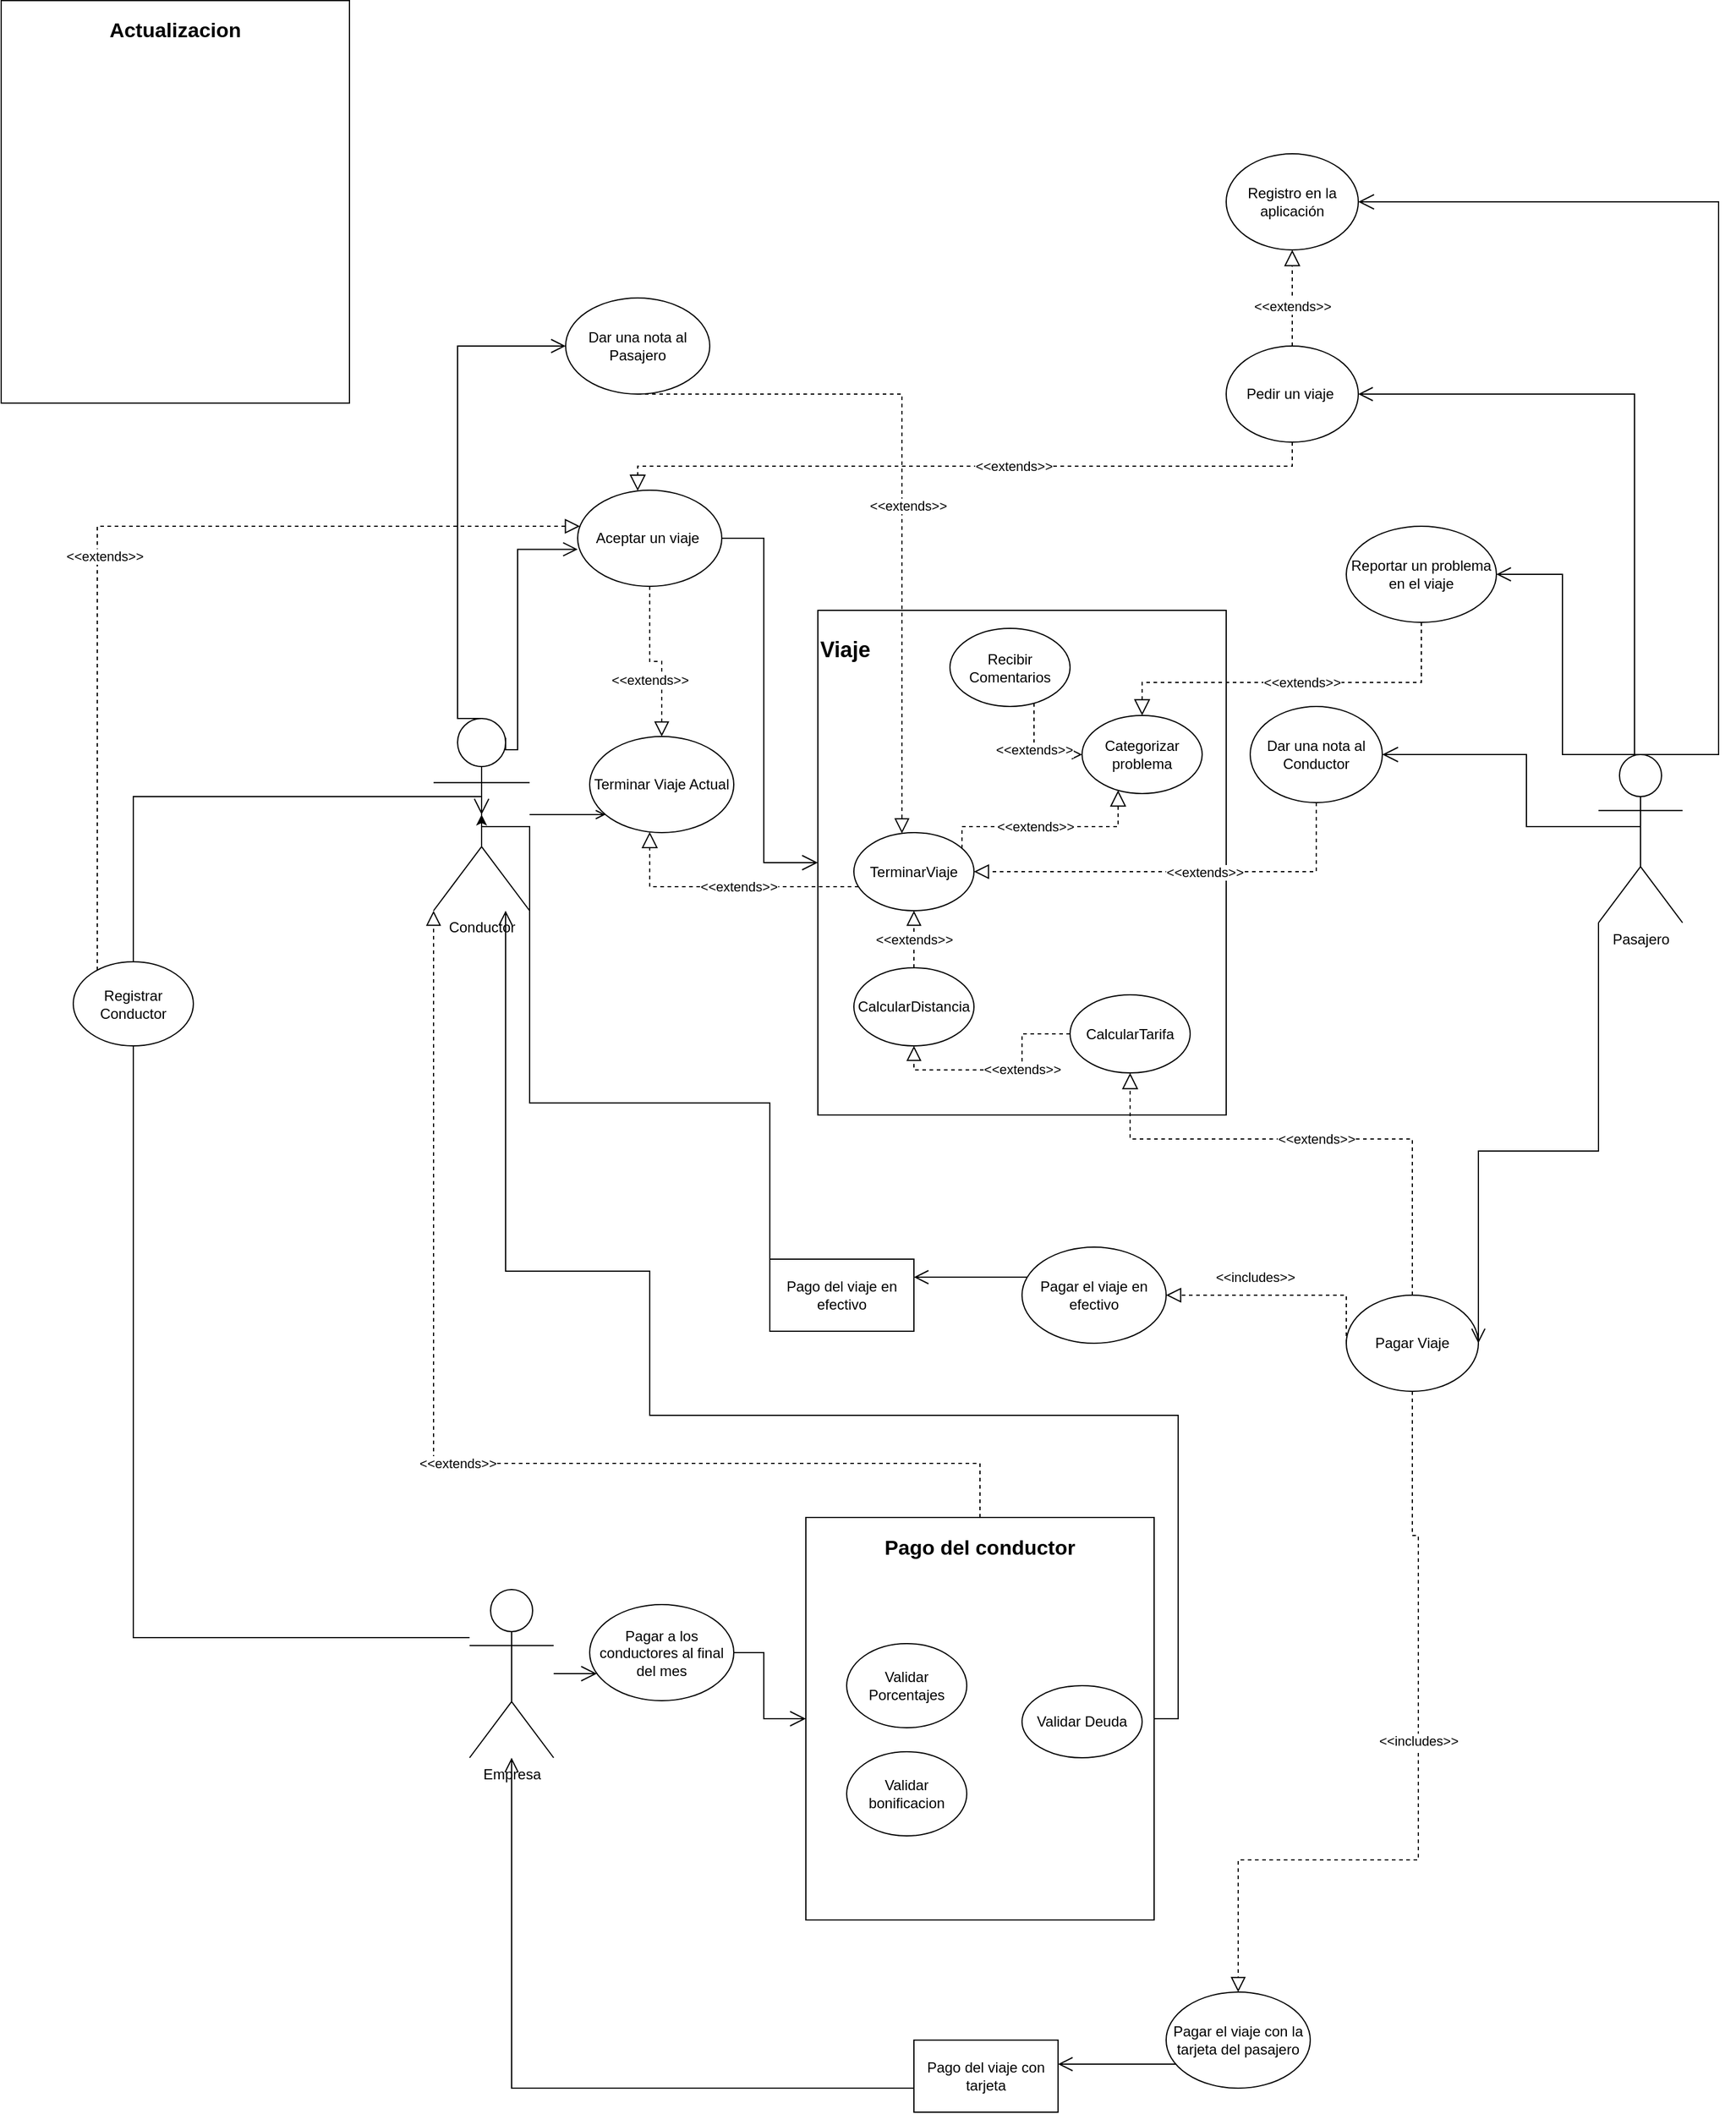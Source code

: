 <mxfile version="16.6.2" type="github">
  <diagram id="zZjekgeKaKMXZWGep_Za" name="Page-1">
    <mxGraphModel dx="3161" dy="2150" grid="1" gridSize="10" guides="1" tooltips="1" connect="1" arrows="1" fold="1" page="1" pageScale="1" pageWidth="827" pageHeight="1169" math="0" shadow="0">
      <root>
        <mxCell id="0" />
        <mxCell id="1" parent="0" />
        <mxCell id="N_R_tzAdEN0QScIxKXOi-19" style="edgeStyle=orthogonalEdgeStyle;rounded=0;orthogonalLoop=1;jettySize=auto;html=1;entryX=0;entryY=0.615;entryDx=0;entryDy=0;entryPerimeter=0;exitX=0.75;exitY=0.1;exitDx=0;exitDy=0;exitPerimeter=0;endArrow=open;endFill=0;endSize=10;" parent="1" source="N_R_tzAdEN0QScIxKXOi-2" target="N_R_tzAdEN0QScIxKXOi-18" edge="1">
          <mxGeometry relative="1" as="geometry">
            <Array as="points">
              <mxPoint x="140" y="56" />
              <mxPoint x="140" y="-111" />
            </Array>
          </mxGeometry>
        </mxCell>
        <mxCell id="N_R_tzAdEN0QScIxKXOi-40" style="edgeStyle=orthogonalEdgeStyle;rounded=0;orthogonalLoop=1;jettySize=auto;html=1;exitX=0.5;exitY=0;exitDx=0;exitDy=0;exitPerimeter=0;endArrow=open;endFill=0;endSize=10;" parent="1" source="N_R_tzAdEN0QScIxKXOi-2" target="N_R_tzAdEN0QScIxKXOi-38" edge="1">
          <mxGeometry relative="1" as="geometry">
            <Array as="points">
              <mxPoint x="90" y="-280" />
            </Array>
          </mxGeometry>
        </mxCell>
        <mxCell id="N_R_tzAdEN0QScIxKXOi-2" value="Conductor" style="shape=umlActor;verticalLabelPosition=bottom;verticalAlign=top;html=1;outlineConnect=0;" parent="1" vertex="1">
          <mxGeometry x="70" y="30" width="80" height="160" as="geometry" />
        </mxCell>
        <mxCell id="N_R_tzAdEN0QScIxKXOi-16" style="edgeStyle=orthogonalEdgeStyle;rounded=0;orthogonalLoop=1;jettySize=auto;html=1;entryX=1;entryY=0.5;entryDx=0;entryDy=0;exitX=0.25;exitY=0.1;exitDx=0;exitDy=0;exitPerimeter=0;endArrow=open;endFill=0;endSize=10;" parent="1" source="N_R_tzAdEN0QScIxKXOi-3" target="N_R_tzAdEN0QScIxKXOi-14" edge="1">
          <mxGeometry relative="1" as="geometry">
            <Array as="points">
              <mxPoint x="1070" y="74" />
              <mxPoint x="1070" y="-240" />
            </Array>
          </mxGeometry>
        </mxCell>
        <mxCell id="N_R_tzAdEN0QScIxKXOi-42" style="edgeStyle=orthogonalEdgeStyle;rounded=0;orthogonalLoop=1;jettySize=auto;html=1;exitX=0.5;exitY=0;exitDx=0;exitDy=0;exitPerimeter=0;entryX=1;entryY=0.5;entryDx=0;entryDy=0;targetPerimeterSpacing=0;endSize=10;endArrow=open;endFill=0;" parent="1" source="N_R_tzAdEN0QScIxKXOi-3" target="N_R_tzAdEN0QScIxKXOi-39" edge="1">
          <mxGeometry relative="1" as="geometry">
            <Array as="points">
              <mxPoint x="1010" y="60" />
              <mxPoint x="1010" y="-90" />
            </Array>
          </mxGeometry>
        </mxCell>
        <mxCell id="N_R_tzAdEN0QScIxKXOi-3" value="Pasajero" style="shape=umlActor;verticalLabelPosition=bottom;verticalAlign=top;html=1;outlineConnect=0;" parent="1" vertex="1">
          <mxGeometry x="1040" y="60" width="70" height="140" as="geometry" />
        </mxCell>
        <mxCell id="N_R_tzAdEN0QScIxKXOi-33" style="edgeStyle=orthogonalEdgeStyle;rounded=0;orthogonalLoop=1;jettySize=auto;html=1;endArrow=open;endFill=0;endSize=11;" parent="1" source="N_R_tzAdEN0QScIxKXOi-4" target="N_R_tzAdEN0QScIxKXOi-32" edge="1">
          <mxGeometry relative="1" as="geometry">
            <Array as="points">
              <mxPoint x="210" y="840" />
              <mxPoint x="210" y="840" />
            </Array>
          </mxGeometry>
        </mxCell>
        <mxCell id="N_R_tzAdEN0QScIxKXOi-4" value="Empresa" style="shape=umlActor;verticalLabelPosition=bottom;verticalAlign=top;html=1;outlineConnect=0;" parent="1" vertex="1">
          <mxGeometry x="100" y="755" width="70" height="140" as="geometry" />
        </mxCell>
        <mxCell id="bZAxoYcyqO5xmqDFGb2h-8" style="edgeStyle=orthogonalEdgeStyle;rounded=0;orthogonalLoop=1;jettySize=auto;html=1;dashed=1;endArrow=block;endFill=0;endSize=11;" edge="1" parent="1" source="N_R_tzAdEN0QScIxKXOi-14" target="N_R_tzAdEN0QScIxKXOi-18">
          <mxGeometry relative="1" as="geometry">
            <Array as="points">
              <mxPoint x="785" y="-180" />
              <mxPoint x="240" y="-180" />
            </Array>
          </mxGeometry>
        </mxCell>
        <mxCell id="bZAxoYcyqO5xmqDFGb2h-9" value="&amp;lt;&amp;lt;extends&amp;gt;&amp;gt;" style="edgeLabel;html=1;align=center;verticalAlign=middle;resizable=0;points=[];" vertex="1" connectable="0" parent="bZAxoYcyqO5xmqDFGb2h-8">
          <mxGeometry x="-0.111" y="2" relative="1" as="geometry">
            <mxPoint x="8" y="-2" as="offset" />
          </mxGeometry>
        </mxCell>
        <mxCell id="N_R_tzAdEN0QScIxKXOi-14" value="Pedir un viaje&amp;nbsp;" style="ellipse;whiteSpace=wrap;html=1;fillColor=#FFFFFF;" parent="1" vertex="1">
          <mxGeometry x="730" y="-280" width="110" height="80" as="geometry" />
        </mxCell>
        <mxCell id="N_R_tzAdEN0QScIxKXOi-15" value="&lt;div style=&quot;text-align: justify ; font-size: 18px&quot;&gt;&lt;b&gt;&lt;font style=&quot;font-size: 18px&quot;&gt;Viaje&lt;/font&gt;&lt;/b&gt;&lt;/div&gt;&lt;div style=&quot;text-align: justify ; font-size: 18px&quot;&gt;&lt;br&gt;&lt;/div&gt;&lt;div style=&quot;text-align: center&quot;&gt;&lt;br&gt;&lt;/div&gt;&lt;div style=&quot;text-align: center&quot;&gt;&lt;br&gt;&lt;/div&gt;&lt;div style=&quot;text-align: center&quot;&gt;&lt;br&gt;&lt;/div&gt;&lt;div style=&quot;text-align: center&quot;&gt;&lt;br&gt;&lt;/div&gt;&lt;div style=&quot;text-align: center&quot;&gt;&lt;br&gt;&lt;/div&gt;&lt;div style=&quot;text-align: center&quot;&gt;&lt;br&gt;&lt;/div&gt;&lt;div style=&quot;text-align: center&quot;&gt;&lt;br&gt;&lt;/div&gt;&lt;div style=&quot;text-align: center&quot;&gt;&lt;br&gt;&lt;/div&gt;&lt;div style=&quot;text-align: center&quot;&gt;&lt;br&gt;&lt;/div&gt;&lt;div style=&quot;text-align: center&quot;&gt;&lt;br&gt;&lt;/div&gt;&lt;div style=&quot;text-align: center&quot;&gt;&lt;br&gt;&lt;/div&gt;&lt;div style=&quot;text-align: center&quot;&gt;&lt;br&gt;&lt;/div&gt;&lt;div style=&quot;text-align: center&quot;&gt;&lt;br&gt;&lt;/div&gt;&lt;div style=&quot;text-align: center&quot;&gt;&lt;br&gt;&lt;/div&gt;&lt;div style=&quot;text-align: center&quot;&gt;&lt;br&gt;&lt;/div&gt;&lt;div style=&quot;text-align: center&quot;&gt;&lt;br&gt;&lt;/div&gt;&lt;div style=&quot;text-align: center&quot;&gt;&lt;br&gt;&lt;/div&gt;&lt;div style=&quot;text-align: center&quot;&gt;&lt;br&gt;&lt;/div&gt;&lt;div style=&quot;text-align: center&quot;&gt;&lt;br&gt;&lt;/div&gt;&lt;div style=&quot;text-align: center&quot;&gt;&lt;br&gt;&lt;/div&gt;&lt;div style=&quot;text-align: center&quot;&gt;&lt;br&gt;&lt;/div&gt;&lt;div style=&quot;text-align: center&quot;&gt;&lt;br&gt;&lt;/div&gt;&lt;div style=&quot;text-align: center&quot;&gt;&lt;br&gt;&lt;/div&gt;&lt;div style=&quot;text-align: center&quot;&gt;&lt;/div&gt;" style="rounded=0;whiteSpace=wrap;html=1;fillColor=#FFFFFF;align=left;" parent="1" vertex="1">
          <mxGeometry x="390" y="-60" width="340" height="420" as="geometry" />
        </mxCell>
        <mxCell id="N_R_tzAdEN0QScIxKXOi-20" style="edgeStyle=orthogonalEdgeStyle;rounded=0;orthogonalLoop=1;jettySize=auto;html=1;entryX=0;entryY=0.5;entryDx=0;entryDy=0;endSize=11;endArrow=open;endFill=0;" parent="1" source="N_R_tzAdEN0QScIxKXOi-18" target="N_R_tzAdEN0QScIxKXOi-15" edge="1">
          <mxGeometry relative="1" as="geometry" />
        </mxCell>
        <mxCell id="bZAxoYcyqO5xmqDFGb2h-17" style="edgeStyle=orthogonalEdgeStyle;rounded=0;orthogonalLoop=1;jettySize=auto;html=1;dashed=1;endArrow=block;endFill=0;endSize=10;" edge="1" parent="1" source="N_R_tzAdEN0QScIxKXOi-18" target="bZAxoYcyqO5xmqDFGb2h-13">
          <mxGeometry relative="1" as="geometry">
            <mxPoint x="240" y="-140" as="sourcePoint" />
            <Array as="points" />
          </mxGeometry>
        </mxCell>
        <mxCell id="bZAxoYcyqO5xmqDFGb2h-19" value="&amp;lt;&amp;lt;extends&amp;gt;&amp;gt;" style="edgeLabel;html=1;align=center;verticalAlign=middle;resizable=0;points=[];" vertex="1" connectable="0" parent="bZAxoYcyqO5xmqDFGb2h-17">
          <mxGeometry x="-0.539" y="3" relative="1" as="geometry">
            <mxPoint x="-3" y="47" as="offset" />
          </mxGeometry>
        </mxCell>
        <mxCell id="N_R_tzAdEN0QScIxKXOi-18" value="Aceptar un viaje&amp;nbsp;" style="ellipse;whiteSpace=wrap;html=1;fillColor=#FFFFFF;" parent="1" vertex="1">
          <mxGeometry x="190" y="-160" width="120" height="80" as="geometry" />
        </mxCell>
        <mxCell id="N_R_tzAdEN0QScIxKXOi-24" style="edgeStyle=orthogonalEdgeStyle;rounded=0;orthogonalLoop=1;jettySize=auto;html=1;entryX=1;entryY=0.25;entryDx=0;entryDy=0;endSize=10;endArrow=open;endFill=0;" parent="1" source="N_R_tzAdEN0QScIxKXOi-21" target="N_R_tzAdEN0QScIxKXOi-22" edge="1">
          <mxGeometry relative="1" as="geometry">
            <Array as="points">
              <mxPoint x="570" y="495" />
              <mxPoint x="570" y="495" />
            </Array>
          </mxGeometry>
        </mxCell>
        <mxCell id="N_R_tzAdEN0QScIxKXOi-21" value="Pagar el viaje en efectivo" style="ellipse;whiteSpace=wrap;html=1;fillColor=#FFFFFF;" parent="1" vertex="1">
          <mxGeometry x="560" y="470" width="120" height="80" as="geometry" />
        </mxCell>
        <mxCell id="N_R_tzAdEN0QScIxKXOi-25" style="edgeStyle=orthogonalEdgeStyle;rounded=0;orthogonalLoop=1;jettySize=auto;html=1;exitX=0;exitY=0.5;exitDx=0;exitDy=0;entryX=0.5;entryY=0.5;entryDx=0;entryDy=0;entryPerimeter=0;" parent="1" source="N_R_tzAdEN0QScIxKXOi-22" target="N_R_tzAdEN0QScIxKXOi-2" edge="1">
          <mxGeometry relative="1" as="geometry">
            <Array as="points">
              <mxPoint x="150" y="350" />
              <mxPoint x="150" y="120" />
            </Array>
          </mxGeometry>
        </mxCell>
        <mxCell id="N_R_tzAdEN0QScIxKXOi-22" value="Pago del viaje en efectivo" style="rounded=0;whiteSpace=wrap;html=1;fillColor=#FFFFFF;" parent="1" vertex="1">
          <mxGeometry x="350" y="480" width="120" height="60" as="geometry" />
        </mxCell>
        <mxCell id="N_R_tzAdEN0QScIxKXOi-26" style="edgeStyle=orthogonalEdgeStyle;rounded=0;orthogonalLoop=1;jettySize=auto;html=1;endArrow=open;endFill=0;endSize=10;" parent="1" source="N_R_tzAdEN0QScIxKXOi-27" target="N_R_tzAdEN0QScIxKXOi-28" edge="1">
          <mxGeometry relative="1" as="geometry">
            <Array as="points">
              <mxPoint x="650" y="1150" />
              <mxPoint x="650" y="1150" />
            </Array>
          </mxGeometry>
        </mxCell>
        <mxCell id="N_R_tzAdEN0QScIxKXOi-27" value="Pagar el viaje con la tarjeta del pasajero" style="ellipse;whiteSpace=wrap;html=1;fillColor=#FFFFFF;" parent="1" vertex="1">
          <mxGeometry x="680" y="1090" width="120" height="80" as="geometry" />
        </mxCell>
        <mxCell id="N_R_tzAdEN0QScIxKXOi-29" style="edgeStyle=orthogonalEdgeStyle;rounded=0;orthogonalLoop=1;jettySize=auto;html=1;endArrow=open;endFill=0;endSize=10;" parent="1" source="N_R_tzAdEN0QScIxKXOi-28" target="N_R_tzAdEN0QScIxKXOi-4" edge="1">
          <mxGeometry relative="1" as="geometry">
            <Array as="points">
              <mxPoint x="135" y="1170" />
            </Array>
            <mxPoint x="250" y="1010" as="targetPoint" />
          </mxGeometry>
        </mxCell>
        <mxCell id="N_R_tzAdEN0QScIxKXOi-28" value="Pago del viaje con tarjeta" style="rounded=0;whiteSpace=wrap;html=1;fillColor=#FFFFFF;" parent="1" vertex="1">
          <mxGeometry x="470" y="1130" width="120" height="60" as="geometry" />
        </mxCell>
        <mxCell id="N_R_tzAdEN0QScIxKXOi-35" style="edgeStyle=orthogonalEdgeStyle;rounded=0;orthogonalLoop=1;jettySize=auto;html=1;entryX=0;entryY=0.5;entryDx=0;entryDy=0;endArrow=open;endFill=0;endSize=11;" parent="1" source="N_R_tzAdEN0QScIxKXOi-32" target="N_R_tzAdEN0QScIxKXOi-34" edge="1">
          <mxGeometry relative="1" as="geometry" />
        </mxCell>
        <mxCell id="N_R_tzAdEN0QScIxKXOi-32" value="Pagar a los conductores al final del mes" style="ellipse;whiteSpace=wrap;html=1;fillColor=#FFFFFF;" parent="1" vertex="1">
          <mxGeometry x="200" y="767.5" width="120" height="80" as="geometry" />
        </mxCell>
        <mxCell id="N_R_tzAdEN0QScIxKXOi-36" style="edgeStyle=orthogonalEdgeStyle;rounded=0;orthogonalLoop=1;jettySize=auto;html=1;endSize=10;endArrow=open;endFill=0;" parent="1" source="N_R_tzAdEN0QScIxKXOi-34" target="N_R_tzAdEN0QScIxKXOi-2" edge="1">
          <mxGeometry relative="1" as="geometry">
            <Array as="points">
              <mxPoint x="690" y="610" />
              <mxPoint x="250" y="610" />
              <mxPoint x="250" y="490" />
              <mxPoint x="130" y="490" />
            </Array>
            <mxPoint x="170" y="495" as="targetPoint" />
          </mxGeometry>
        </mxCell>
        <mxCell id="N_R_tzAdEN0QScIxKXOi-34" value="&lt;b&gt;&lt;font style=&quot;font-size: 17px&quot;&gt;Pago del conductor&lt;br&gt;&lt;br&gt;&lt;br&gt;&lt;br&gt;&lt;br&gt;&lt;br&gt;&lt;br&gt;&lt;br&gt;&lt;br&gt;&lt;br&gt;&lt;br&gt;&lt;br&gt;&lt;br&gt;&lt;br&gt;&lt;br&gt;&lt;/font&gt;&lt;/b&gt;" style="rounded=0;whiteSpace=wrap;html=1;fillColor=#FFFFFF;" parent="1" vertex="1">
          <mxGeometry x="380" y="695" width="290" height="335" as="geometry" />
        </mxCell>
        <mxCell id="N_R_tzAdEN0QScIxKXOi-38" value="Dar una nota al Pasajero" style="ellipse;whiteSpace=wrap;html=1;fillColor=#FFFFFF;" parent="1" vertex="1">
          <mxGeometry x="180" y="-320" width="120" height="80" as="geometry" />
        </mxCell>
        <mxCell id="N_R_tzAdEN0QScIxKXOi-39" value="Reportar un problema en el viaje" style="ellipse;whiteSpace=wrap;html=1;fillColor=#FFFFFF;" parent="1" vertex="1">
          <mxGeometry x="830" y="-130" width="125" height="80" as="geometry" />
        </mxCell>
        <mxCell id="bZAxoYcyqO5xmqDFGb2h-1" style="edgeStyle=orthogonalEdgeStyle;rounded=0;orthogonalLoop=1;jettySize=auto;html=1;endArrow=none;endFill=0;" edge="1" parent="1" source="N_R_tzAdEN0QScIxKXOi-4" target="bZAxoYcyqO5xmqDFGb2h-2">
          <mxGeometry relative="1" as="geometry">
            <mxPoint x="100" y="514.293" as="targetPoint" />
            <Array as="points">
              <mxPoint x="-180" y="795" />
            </Array>
            <mxPoint x="80" y="675" as="sourcePoint" />
          </mxGeometry>
        </mxCell>
        <mxCell id="bZAxoYcyqO5xmqDFGb2h-63" style="edgeStyle=orthogonalEdgeStyle;rounded=0;orthogonalLoop=1;jettySize=auto;html=1;entryX=0.5;entryY=0.5;entryDx=0;entryDy=0;entryPerimeter=0;fontSize=18;endArrow=open;endFill=0;endSize=11;" edge="1" parent="1" source="bZAxoYcyqO5xmqDFGb2h-2" target="N_R_tzAdEN0QScIxKXOi-2">
          <mxGeometry relative="1" as="geometry">
            <Array as="points">
              <mxPoint x="-180" y="95" />
            </Array>
          </mxGeometry>
        </mxCell>
        <mxCell id="bZAxoYcyqO5xmqDFGb2h-2" value="Registrar&lt;br&gt;Conductor" style="ellipse;whiteSpace=wrap;html=1;" vertex="1" parent="1">
          <mxGeometry x="-230" y="232.5" width="100" height="70" as="geometry" />
        </mxCell>
        <mxCell id="bZAxoYcyqO5xmqDFGb2h-20" value="&amp;lt;&amp;lt;extends&amp;gt;&amp;gt;" style="edgeStyle=orthogonalEdgeStyle;rounded=0;orthogonalLoop=1;jettySize=auto;html=1;entryX=1;entryY=0.5;entryDx=0;entryDy=0;dashed=1;endArrow=block;endFill=0;endSize=10;" edge="1" parent="1" source="bZAxoYcyqO5xmqDFGb2h-3" target="bZAxoYcyqO5xmqDFGb2h-27">
          <mxGeometry x="-0.117" relative="1" as="geometry">
            <Array as="points">
              <mxPoint x="805" y="158" />
            </Array>
            <mxPoint as="offset" />
          </mxGeometry>
        </mxCell>
        <mxCell id="bZAxoYcyqO5xmqDFGb2h-3" value="Dar una nota al Conductor" style="ellipse;whiteSpace=wrap;html=1;fillColor=#FFFFFF;" vertex="1" parent="1">
          <mxGeometry x="750" y="20" width="110" height="80" as="geometry" />
        </mxCell>
        <mxCell id="bZAxoYcyqO5xmqDFGb2h-4" style="edgeStyle=orthogonalEdgeStyle;rounded=0;orthogonalLoop=1;jettySize=auto;html=1;entryX=1;entryY=0.5;entryDx=0;entryDy=0;exitX=0.5;exitY=0.5;exitDx=0;exitDy=0;exitPerimeter=0;endArrow=open;endFill=0;endSize=11;" edge="1" parent="1" source="N_R_tzAdEN0QScIxKXOi-3" target="bZAxoYcyqO5xmqDFGb2h-3">
          <mxGeometry relative="1" as="geometry">
            <mxPoint x="699.94" y="199.997" as="sourcePoint" />
            <mxPoint x="654.94" y="43.33" as="targetPoint" />
            <Array as="points">
              <mxPoint x="980" y="120" />
              <mxPoint x="980" y="60" />
            </Array>
          </mxGeometry>
        </mxCell>
        <mxCell id="bZAxoYcyqO5xmqDFGb2h-10" style="edgeStyle=orthogonalEdgeStyle;rounded=0;orthogonalLoop=1;jettySize=auto;html=1;endArrow=open;endFill=0;" edge="1" parent="1" source="N_R_tzAdEN0QScIxKXOi-2" target="bZAxoYcyqO5xmqDFGb2h-13">
          <mxGeometry relative="1" as="geometry">
            <mxPoint x="79.999" y="8.24" as="sourcePoint" />
            <mxPoint x="162" y="-100" as="targetPoint" />
            <Array as="points">
              <mxPoint x="150" y="85" />
              <mxPoint x="150" y="85" />
            </Array>
          </mxGeometry>
        </mxCell>
        <mxCell id="bZAxoYcyqO5xmqDFGb2h-13" value="Terminar Viaje Actual" style="ellipse;whiteSpace=wrap;html=1;fillColor=#FFFFFF;" vertex="1" parent="1">
          <mxGeometry x="200" y="45" width="120" height="80" as="geometry" />
        </mxCell>
        <mxCell id="bZAxoYcyqO5xmqDFGb2h-14" style="edgeStyle=orthogonalEdgeStyle;rounded=0;orthogonalLoop=1;jettySize=auto;html=1;dashed=1;endArrow=block;endFill=0;endSize=10;" edge="1" parent="1" source="N_R_tzAdEN0QScIxKXOi-38" target="bZAxoYcyqO5xmqDFGb2h-27">
          <mxGeometry relative="1" as="geometry">
            <mxPoint x="160" y="-280" as="sourcePoint" />
            <mxPoint x="230" y="-130" as="targetPoint" />
            <Array as="points">
              <mxPoint x="460" y="-240" />
            </Array>
          </mxGeometry>
        </mxCell>
        <mxCell id="bZAxoYcyqO5xmqDFGb2h-15" value="&amp;lt;&amp;lt;extends&amp;gt;&amp;gt;" style="edgeLabel;html=1;align=center;verticalAlign=middle;resizable=0;points=[];" vertex="1" connectable="0" parent="bZAxoYcyqO5xmqDFGb2h-14">
          <mxGeometry x="-0.111" y="2" relative="1" as="geometry">
            <mxPoint x="3" y="52" as="offset" />
          </mxGeometry>
        </mxCell>
        <mxCell id="bZAxoYcyqO5xmqDFGb2h-18" style="edgeStyle=orthogonalEdgeStyle;rounded=0;orthogonalLoop=1;jettySize=auto;html=1;exitX=0.5;exitY=1;exitDx=0;exitDy=0;dashed=1;endArrow=block;endFill=0;" edge="1" parent="1" source="N_R_tzAdEN0QScIxKXOi-38" target="N_R_tzAdEN0QScIxKXOi-38">
          <mxGeometry relative="1" as="geometry" />
        </mxCell>
        <mxCell id="bZAxoYcyqO5xmqDFGb2h-21" value="Registro en la aplicación" style="ellipse;whiteSpace=wrap;html=1;fillColor=#FFFFFF;" vertex="1" parent="1">
          <mxGeometry x="730" y="-440" width="110" height="80" as="geometry" />
        </mxCell>
        <mxCell id="bZAxoYcyqO5xmqDFGb2h-22" style="edgeStyle=orthogonalEdgeStyle;rounded=0;orthogonalLoop=1;jettySize=auto;html=1;entryX=1;entryY=0.5;entryDx=0;entryDy=0;exitX=0.5;exitY=0;exitDx=0;exitDy=0;exitPerimeter=0;endArrow=open;endFill=0;endSize=11;" edge="1" parent="1" source="N_R_tzAdEN0QScIxKXOi-3" target="bZAxoYcyqO5xmqDFGb2h-21">
          <mxGeometry relative="1" as="geometry">
            <mxPoint x="1057" y="50" as="sourcePoint" />
            <mxPoint x="827" y="-274" as="targetPoint" />
            <Array as="points">
              <mxPoint x="1140" y="60" />
              <mxPoint x="1140" y="-400" />
            </Array>
          </mxGeometry>
        </mxCell>
        <mxCell id="bZAxoYcyqO5xmqDFGb2h-23" value="&amp;lt;&amp;lt;extends&amp;gt;&amp;gt;" style="edgeStyle=orthogonalEdgeStyle;rounded=0;orthogonalLoop=1;jettySize=auto;html=1;endArrow=block;endFill=0;dashed=1;exitX=0.5;exitY=0;exitDx=0;exitDy=0;entryX=0.5;entryY=1;entryDx=0;entryDy=0;endSize=11;" edge="1" parent="1" source="N_R_tzAdEN0QScIxKXOi-14" target="bZAxoYcyqO5xmqDFGb2h-21">
          <mxGeometry x="-0.179" relative="1" as="geometry">
            <mxPoint x="795" y="-120" as="sourcePoint" />
            <mxPoint x="850" y="-340" as="targetPoint" />
            <Array as="points" />
            <mxPoint as="offset" />
          </mxGeometry>
        </mxCell>
        <mxCell id="bZAxoYcyqO5xmqDFGb2h-27" value="TerminarViaje" style="ellipse;whiteSpace=wrap;html=1;fillColor=#FFFFFF;" vertex="1" parent="1">
          <mxGeometry x="420" y="125" width="100" height="65" as="geometry" />
        </mxCell>
        <mxCell id="bZAxoYcyqO5xmqDFGb2h-30" value="&amp;lt;&amp;lt;extends&amp;gt;&amp;gt;" style="edgeStyle=orthogonalEdgeStyle;rounded=0;orthogonalLoop=1;jettySize=auto;html=1;dashed=1;endArrow=block;endFill=0;exitX=0.5;exitY=1;exitDx=0;exitDy=0;endSize=11;" edge="1" parent="1" source="N_R_tzAdEN0QScIxKXOi-39" target="bZAxoYcyqO5xmqDFGb2h-58">
          <mxGeometry x="-0.033" relative="1" as="geometry">
            <mxPoint x="652.57" y="-82" as="sourcePoint" />
            <mxPoint x="359.996" y="-0.284" as="targetPoint" />
            <Array as="points">
              <mxPoint x="893" />
            </Array>
            <mxPoint as="offset" />
          </mxGeometry>
        </mxCell>
        <mxCell id="bZAxoYcyqO5xmqDFGb2h-32" style="edgeStyle=orthogonalEdgeStyle;rounded=0;orthogonalLoop=1;jettySize=auto;html=1;dashed=1;endArrow=block;endFill=0;endSize=11;" edge="1" parent="1" source="bZAxoYcyqO5xmqDFGb2h-27" target="bZAxoYcyqO5xmqDFGb2h-13">
          <mxGeometry relative="1" as="geometry">
            <mxPoint x="435.0" y="137.5" as="sourcePoint" />
            <mxPoint x="300" y="90" as="targetPoint" />
            <Array as="points">
              <mxPoint x="250" y="170" />
            </Array>
          </mxGeometry>
        </mxCell>
        <mxCell id="bZAxoYcyqO5xmqDFGb2h-33" value="&amp;lt;&amp;lt;extends&amp;gt;&amp;gt;" style="edgeLabel;html=1;align=center;verticalAlign=middle;resizable=0;points=[];" vertex="1" connectable="0" parent="bZAxoYcyqO5xmqDFGb2h-32">
          <mxGeometry x="-0.539" y="3" relative="1" as="geometry">
            <mxPoint x="-50" y="-3" as="offset" />
          </mxGeometry>
        </mxCell>
        <mxCell id="bZAxoYcyqO5xmqDFGb2h-53" value="&amp;lt;&amp;lt;extends&amp;gt;&amp;gt;" style="edgeStyle=orthogonalEdgeStyle;rounded=0;orthogonalLoop=1;jettySize=auto;html=1;entryX=0.5;entryY=1;entryDx=0;entryDy=0;dashed=1;endArrow=block;endFill=0;endSize=11;" edge="1" parent="1" source="bZAxoYcyqO5xmqDFGb2h-37" target="bZAxoYcyqO5xmqDFGb2h-44">
          <mxGeometry relative="1" as="geometry">
            <Array as="points">
              <mxPoint x="885" y="380" />
              <mxPoint x="650" y="380" />
            </Array>
          </mxGeometry>
        </mxCell>
        <mxCell id="bZAxoYcyqO5xmqDFGb2h-37" value="Pagar Viaje" style="ellipse;whiteSpace=wrap;html=1;fillColor=#FFFFFF;" vertex="1" parent="1">
          <mxGeometry x="830" y="510" width="110" height="80" as="geometry" />
        </mxCell>
        <mxCell id="bZAxoYcyqO5xmqDFGb2h-39" style="edgeStyle=orthogonalEdgeStyle;rounded=0;orthogonalLoop=1;jettySize=auto;html=1;entryX=1;entryY=0.5;entryDx=0;entryDy=0;exitX=0;exitY=1;exitDx=0;exitDy=0;exitPerimeter=0;endArrow=open;endFill=0;endSize=10;" edge="1" parent="1" source="N_R_tzAdEN0QScIxKXOi-3" target="bZAxoYcyqO5xmqDFGb2h-37">
          <mxGeometry relative="1" as="geometry">
            <mxPoint x="1055" y="350" as="sourcePoint" />
            <mxPoint x="840" y="280" as="targetPoint" />
            <Array as="points">
              <mxPoint x="1040" y="390" />
            </Array>
          </mxGeometry>
        </mxCell>
        <mxCell id="bZAxoYcyqO5xmqDFGb2h-40" value="&amp;lt;&amp;lt;includes&amp;gt;&amp;gt;" style="edgeStyle=orthogonalEdgeStyle;rounded=0;orthogonalLoop=1;jettySize=auto;html=1;entryX=1;entryY=0.5;entryDx=0;entryDy=0;dashed=1;endArrow=block;endFill=0;exitX=0;exitY=0.5;exitDx=0;exitDy=0;jumpSize=11;endSize=10;" edge="1" parent="1" source="bZAxoYcyqO5xmqDFGb2h-37" target="N_R_tzAdEN0QScIxKXOi-21">
          <mxGeometry x="0.228" y="-15" relative="1" as="geometry">
            <mxPoint x="755" y="495" as="sourcePoint" />
            <mxPoint x="680" y="350" as="targetPoint" />
            <Array as="points">
              <mxPoint x="830" y="510" />
            </Array>
            <mxPoint as="offset" />
          </mxGeometry>
        </mxCell>
        <mxCell id="bZAxoYcyqO5xmqDFGb2h-41" value="&amp;lt;&amp;lt;includes&amp;gt;&amp;gt;" style="edgeStyle=orthogonalEdgeStyle;rounded=0;orthogonalLoop=1;jettySize=auto;html=1;dashed=1;endArrow=block;endFill=0;endSize=10;" edge="1" parent="1" source="bZAxoYcyqO5xmqDFGb2h-37" target="N_R_tzAdEN0QScIxKXOi-27">
          <mxGeometry x="-0.097" relative="1" as="geometry">
            <mxPoint x="840.0" y="560" as="sourcePoint" />
            <mxPoint x="690" y="520" as="targetPoint" />
            <Array as="points">
              <mxPoint x="885" y="710" />
              <mxPoint x="890" y="710" />
              <mxPoint x="890" y="980" />
            </Array>
            <mxPoint as="offset" />
          </mxGeometry>
        </mxCell>
        <mxCell id="bZAxoYcyqO5xmqDFGb2h-45" value="&amp;lt;&amp;lt;extends&amp;gt;&amp;gt;" style="edgeStyle=orthogonalEdgeStyle;rounded=0;orthogonalLoop=1;jettySize=auto;html=1;entryX=0.5;entryY=1;entryDx=0;entryDy=0;dashed=1;endArrow=block;endFill=0;endSize=10;" edge="1" parent="1" source="bZAxoYcyqO5xmqDFGb2h-43" target="bZAxoYcyqO5xmqDFGb2h-27">
          <mxGeometry relative="1" as="geometry" />
        </mxCell>
        <mxCell id="bZAxoYcyqO5xmqDFGb2h-43" value="CalcularDistancia" style="ellipse;whiteSpace=wrap;html=1;fillColor=#FFFFFF;" vertex="1" parent="1">
          <mxGeometry x="420" y="237.5" width="100" height="65" as="geometry" />
        </mxCell>
        <mxCell id="bZAxoYcyqO5xmqDFGb2h-51" style="edgeStyle=orthogonalEdgeStyle;rounded=0;orthogonalLoop=1;jettySize=auto;html=1;entryX=0.5;entryY=1;entryDx=0;entryDy=0;dashed=1;endArrow=block;endFill=0;endSize=10;" edge="1" parent="1" source="bZAxoYcyqO5xmqDFGb2h-44" target="bZAxoYcyqO5xmqDFGb2h-43">
          <mxGeometry relative="1" as="geometry" />
        </mxCell>
        <mxCell id="bZAxoYcyqO5xmqDFGb2h-52" value="&amp;lt;&amp;lt;extends&amp;gt;&amp;gt;" style="edgeLabel;html=1;align=center;verticalAlign=middle;resizable=0;points=[];" vertex="1" connectable="0" parent="bZAxoYcyqO5xmqDFGb2h-51">
          <mxGeometry x="-0.231" relative="1" as="geometry">
            <mxPoint as="offset" />
          </mxGeometry>
        </mxCell>
        <mxCell id="bZAxoYcyqO5xmqDFGb2h-44" value="CalcularTarifa" style="ellipse;whiteSpace=wrap;html=1;fillColor=#FFFFFF;" vertex="1" parent="1">
          <mxGeometry x="600" y="260" width="100" height="65" as="geometry" />
        </mxCell>
        <mxCell id="bZAxoYcyqO5xmqDFGb2h-50" style="edgeStyle=orthogonalEdgeStyle;rounded=0;orthogonalLoop=1;jettySize=auto;html=1;exitX=0.5;exitY=1;exitDx=0;exitDy=0;dashed=1;endArrow=block;endFill=0;" edge="1" parent="1" source="N_R_tzAdEN0QScIxKXOi-15" target="N_R_tzAdEN0QScIxKXOi-15">
          <mxGeometry relative="1" as="geometry" />
        </mxCell>
        <mxCell id="bZAxoYcyqO5xmqDFGb2h-57" value="Recibir Comentarios" style="ellipse;whiteSpace=wrap;html=1;fillColor=#FFFFFF;" vertex="1" parent="1">
          <mxGeometry x="500" y="-45" width="100" height="65" as="geometry" />
        </mxCell>
        <mxCell id="bZAxoYcyqO5xmqDFGb2h-58" value="Categorizar problema" style="ellipse;whiteSpace=wrap;html=1;fillColor=#FFFFFF;" vertex="1" parent="1">
          <mxGeometry x="610" y="27.5" width="100" height="65" as="geometry" />
        </mxCell>
        <mxCell id="bZAxoYcyqO5xmqDFGb2h-59" value="&amp;lt;&amp;lt;extends&amp;gt;&amp;gt;" style="edgeStyle=orthogonalEdgeStyle;rounded=0;orthogonalLoop=1;jettySize=auto;html=1;dashed=1;endArrow=block;endFill=0;" edge="1" parent="1" source="bZAxoYcyqO5xmqDFGb2h-57" target="bZAxoYcyqO5xmqDFGb2h-58">
          <mxGeometry x="-0.058" relative="1" as="geometry">
            <mxPoint x="902.5" y="-40" as="sourcePoint" />
            <mxPoint x="719.852" y="10" as="targetPoint" />
            <Array as="points">
              <mxPoint x="570" y="2" />
            </Array>
            <mxPoint as="offset" />
          </mxGeometry>
        </mxCell>
        <mxCell id="bZAxoYcyqO5xmqDFGb2h-60" value="&amp;lt;&amp;lt;extends&amp;gt;&amp;gt;" style="edgeStyle=orthogonalEdgeStyle;rounded=0;orthogonalLoop=1;jettySize=auto;html=1;dashed=1;endArrow=block;endFill=0;endSize=11;" edge="1" parent="1" source="bZAxoYcyqO5xmqDFGb2h-27" target="bZAxoYcyqO5xmqDFGb2h-58">
          <mxGeometry x="-0.116" relative="1" as="geometry">
            <mxPoint x="580.059" y="27.27" as="sourcePoint" />
            <mxPoint x="610" y="70" as="targetPoint" />
            <Array as="points">
              <mxPoint x="510" y="120" />
              <mxPoint x="640" y="120" />
            </Array>
            <mxPoint as="offset" />
          </mxGeometry>
        </mxCell>
        <mxCell id="bZAxoYcyqO5xmqDFGb2h-65" style="edgeStyle=orthogonalEdgeStyle;rounded=0;orthogonalLoop=1;jettySize=auto;html=1;dashed=1;endArrow=block;endFill=0;endSize=10;" edge="1" parent="1" source="bZAxoYcyqO5xmqDFGb2h-2" target="N_R_tzAdEN0QScIxKXOi-18">
          <mxGeometry relative="1" as="geometry">
            <mxPoint x="92.47" y="-150" as="sourcePoint" />
            <mxPoint x="-452.471" y="-109.447" as="targetPoint" />
            <Array as="points">
              <mxPoint x="-210" y="-130" />
            </Array>
          </mxGeometry>
        </mxCell>
        <mxCell id="bZAxoYcyqO5xmqDFGb2h-66" value="&amp;lt;&amp;lt;extends&amp;gt;&amp;gt;" style="edgeLabel;html=1;align=center;verticalAlign=middle;resizable=0;points=[];" vertex="1" connectable="0" parent="bZAxoYcyqO5xmqDFGb2h-65">
          <mxGeometry x="-0.111" y="2" relative="1" as="geometry">
            <mxPoint x="8" y="-2" as="offset" />
          </mxGeometry>
        </mxCell>
        <mxCell id="bZAxoYcyqO5xmqDFGb2h-67" value="&amp;lt;&amp;lt;extends&amp;gt;&amp;gt;" style="edgeStyle=orthogonalEdgeStyle;rounded=0;orthogonalLoop=1;jettySize=auto;html=1;dashed=1;endArrow=block;endFill=0;endSize=10;" edge="1" parent="1" source="N_R_tzAdEN0QScIxKXOi-34" target="N_R_tzAdEN0QScIxKXOi-2">
          <mxGeometry relative="1" as="geometry">
            <mxPoint x="120" y="590" as="sourcePoint" />
            <mxPoint x="90" y="200" as="targetPoint" />
            <Array as="points">
              <mxPoint x="525" y="650" />
              <mxPoint x="70" y="650" />
            </Array>
          </mxGeometry>
        </mxCell>
        <mxCell id="bZAxoYcyqO5xmqDFGb2h-68" value="Validar Deuda" style="ellipse;whiteSpace=wrap;html=1;fillColor=#FFFFFF;" vertex="1" parent="1">
          <mxGeometry x="560" y="835" width="100" height="60" as="geometry" />
        </mxCell>
        <mxCell id="bZAxoYcyqO5xmqDFGb2h-69" value="Validar Porcentajes" style="ellipse;whiteSpace=wrap;html=1;" vertex="1" parent="1">
          <mxGeometry x="414" y="800" width="100" height="70" as="geometry" />
        </mxCell>
        <mxCell id="bZAxoYcyqO5xmqDFGb2h-71" value="Validar&lt;br&gt;bonificacion" style="ellipse;whiteSpace=wrap;html=1;" vertex="1" parent="1">
          <mxGeometry x="414" y="890" width="100" height="70" as="geometry" />
        </mxCell>
        <mxCell id="bZAxoYcyqO5xmqDFGb2h-73" value="&lt;b&gt;&lt;font style=&quot;font-size: 17px&quot;&gt;Actualizacion&lt;br&gt;&lt;br&gt;&lt;br&gt;&lt;br&gt;&lt;br&gt;&lt;br&gt;&lt;br&gt;&lt;br&gt;&lt;br&gt;&lt;br&gt;&lt;br&gt;&lt;br&gt;&lt;br&gt;&lt;br&gt;&lt;br&gt;&lt;/font&gt;&lt;/b&gt;" style="rounded=0;whiteSpace=wrap;html=1;fillColor=#FFFFFF;" vertex="1" parent="1">
          <mxGeometry x="-290" y="-567.5" width="290" height="335" as="geometry" />
        </mxCell>
      </root>
    </mxGraphModel>
  </diagram>
</mxfile>
